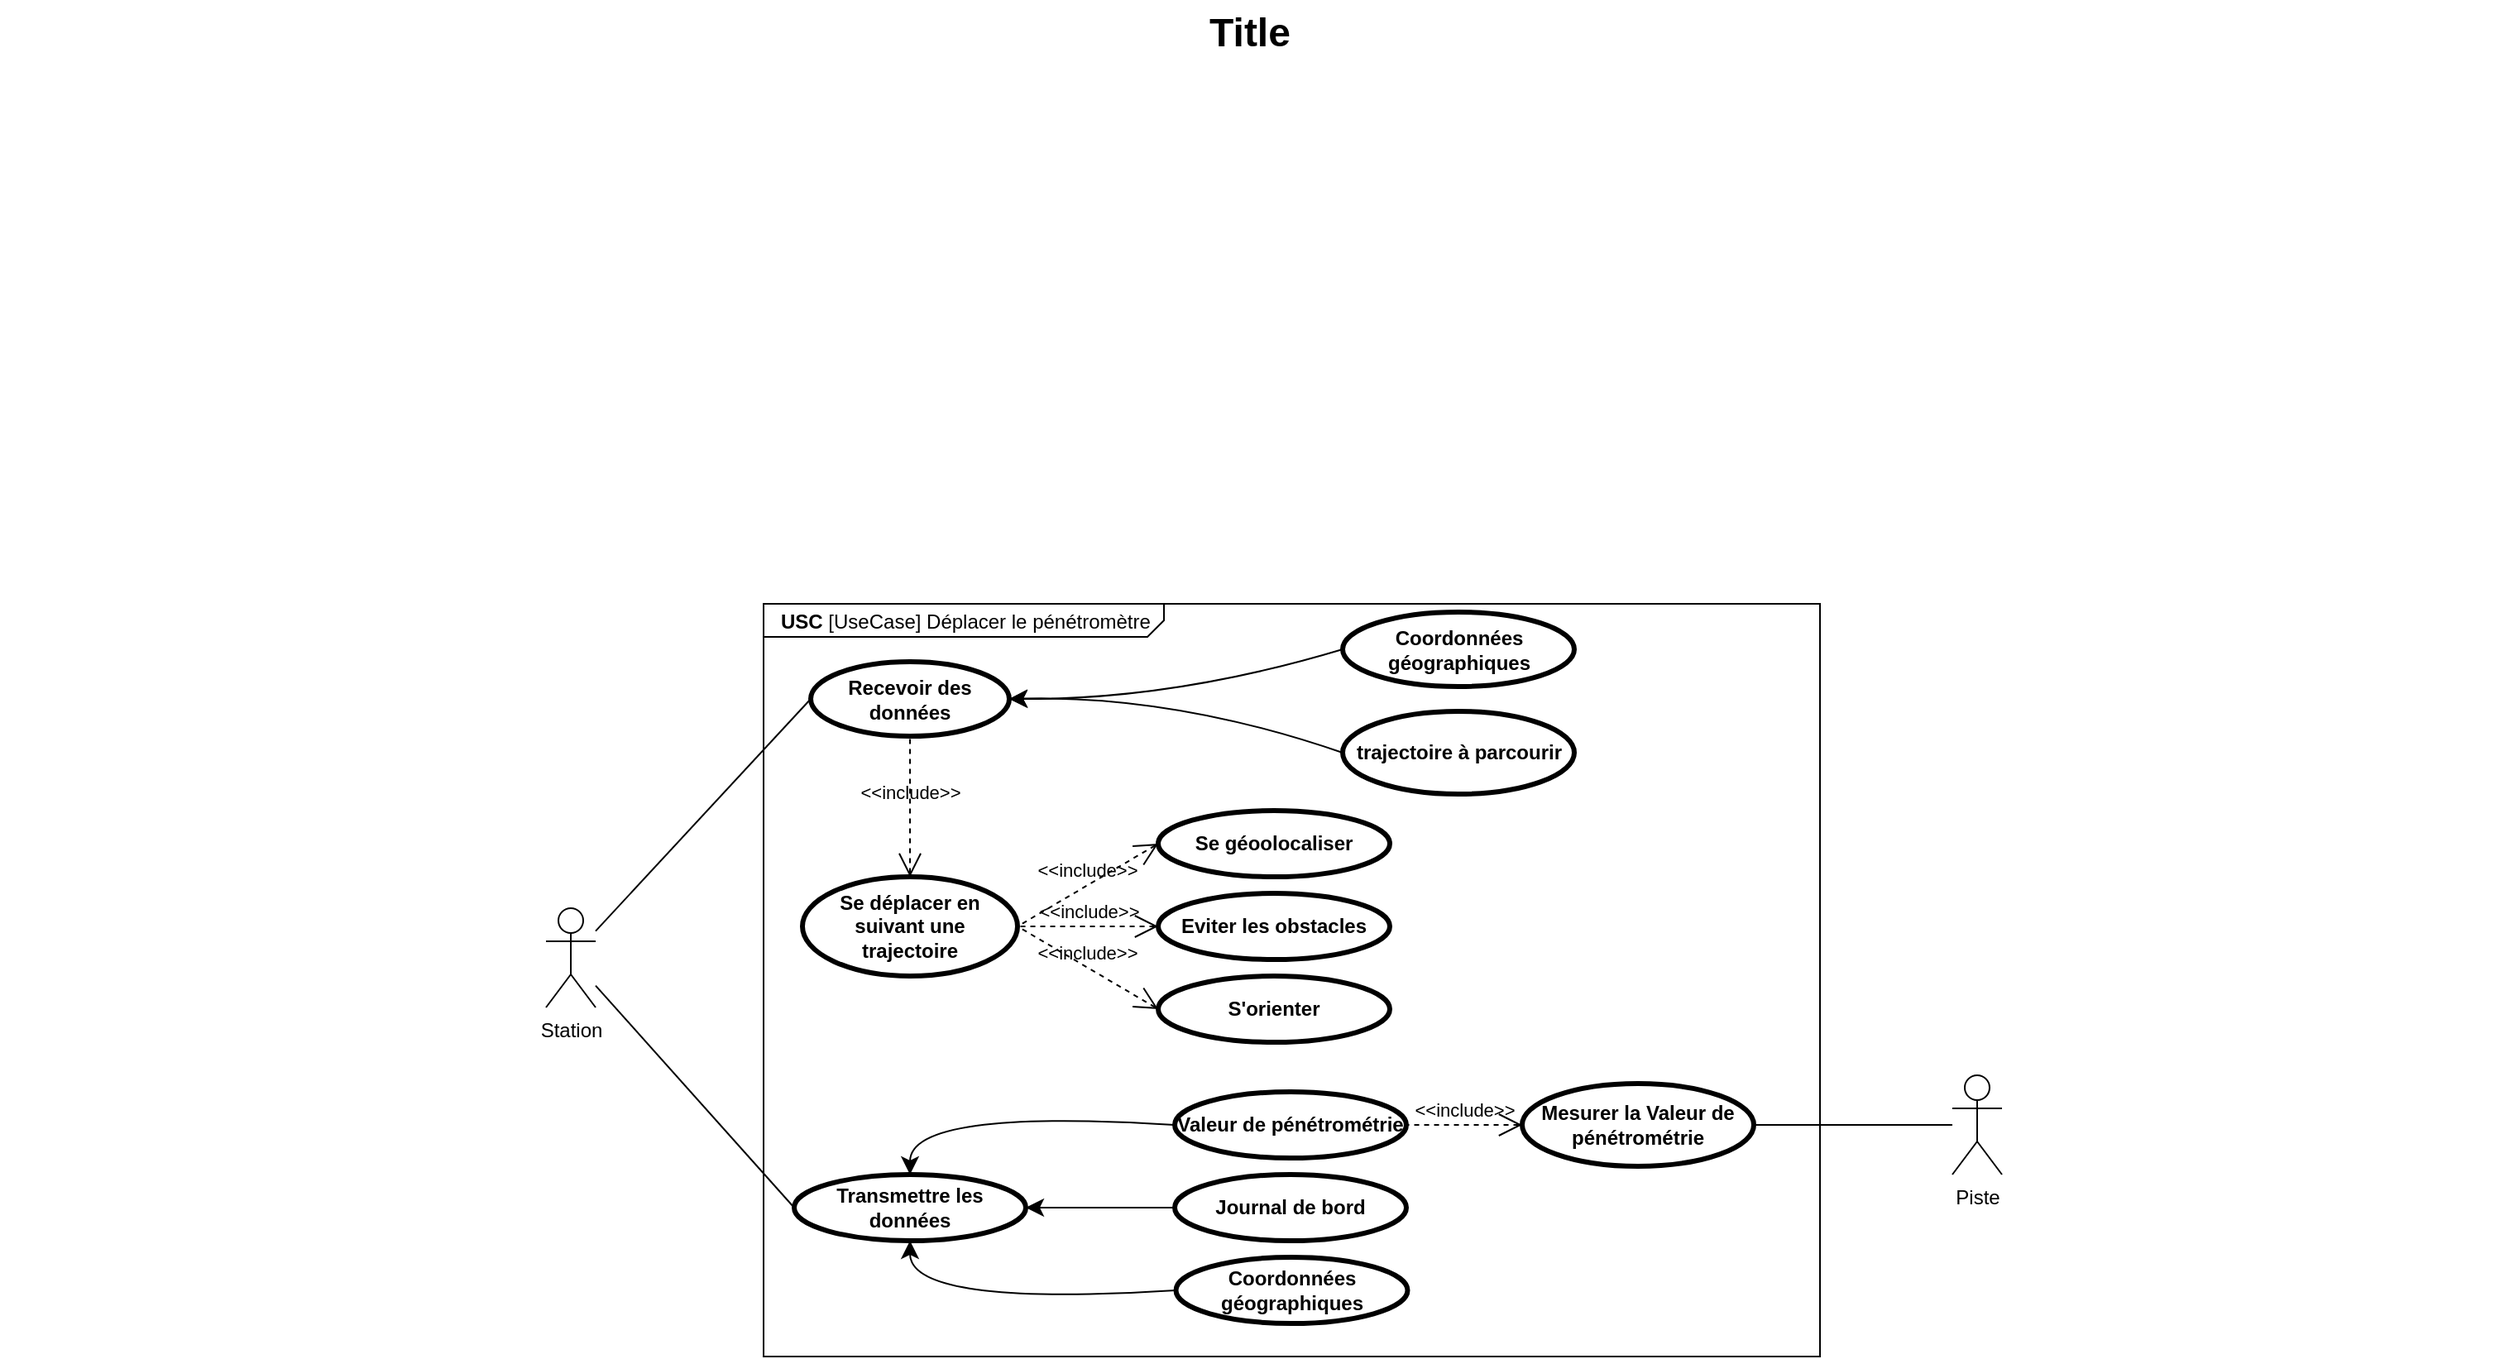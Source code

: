 <mxfile version="26.0.11">
  <diagram name="Page-1" id="929967ad-93f9-6ef4-fab6-5d389245f69c">
    <mxGraphModel dx="926" dy="732" grid="1" gridSize="10" guides="1" tooltips="1" connect="1" arrows="1" fold="1" page="1" pageScale="1.5" pageWidth="1169" pageHeight="826" background="none" math="0" shadow="0">
      <root>
        <mxCell id="0" style=";html=1;" />
        <mxCell id="1" style=";html=1;" parent="0" />
        <mxCell id="1672d66443f91eb5-23" value="Title" style="text;strokeColor=none;fillColor=none;html=1;fontSize=24;fontStyle=1;verticalAlign=middle;align=center;" parent="1" vertex="1">
          <mxGeometry x="120" y="40" width="1510" height="40" as="geometry" />
        </mxCell>
        <mxCell id="m1ICpZcG_eLLLOLmuXQz-1" value="&lt;p style=&quot;margin: 0px ; margin-top: 4px ; margin-left: 10px ; text-align: left&quot;&gt;&lt;b&gt;USC&lt;/b&gt; [UseCase] Déplacer le pénétromètre&lt;/p&gt;" style="html=1;strokeWidth=1;shape=mxgraph.sysml.package;html=1;overflow=fill;whiteSpace=wrap;fillColor=none;gradientColor=none;fontSize=12;align=center;labelX=242.31;" vertex="1" parent="1">
          <mxGeometry x="581.5" y="405" width="638.5" height="455" as="geometry" />
        </mxCell>
        <mxCell id="m1ICpZcG_eLLLOLmuXQz-2" value="Coordonnées géographiques" style="shape=ellipse;html=1;strokeWidth=3;fontStyle=1;whiteSpace=wrap;align=center;perimeter=ellipsePerimeter;" vertex="1" parent="1">
          <mxGeometry x="931.5" y="410" width="140" height="45" as="geometry" />
        </mxCell>
        <mxCell id="m1ICpZcG_eLLLOLmuXQz-3" value="trajectoire à parcourir" style="shape=ellipse;html=1;strokeWidth=3;fontStyle=1;whiteSpace=wrap;align=center;perimeter=ellipsePerimeter;" vertex="1" parent="1">
          <mxGeometry x="931.5" y="470" width="140" height="50" as="geometry" />
        </mxCell>
        <mxCell id="m1ICpZcG_eLLLOLmuXQz-9" value="" style="edgeStyle=none;html=1;endArrow=none;verticalAlign=bottom;rounded=0;entryX=0;entryY=0.5;entryDx=0;entryDy=0;" edge="1" parent="1" source="m1ICpZcG_eLLLOLmuXQz-19" target="m1ICpZcG_eLLLOLmuXQz-17">
          <mxGeometry width="160" relative="1" as="geometry">
            <mxPoint x="1141.5" y="560" as="sourcePoint" />
            <mxPoint x="1138.5" y="535" as="targetPoint" />
          </mxGeometry>
        </mxCell>
        <mxCell id="m1ICpZcG_eLLLOLmuXQz-10" style="edgeStyle=orthogonalEdgeStyle;rounded=0;orthogonalLoop=1;jettySize=auto;html=1;exitX=0.5;exitY=1;exitDx=0;exitDy=0;" edge="1" parent="1">
          <mxGeometry relative="1" as="geometry">
            <mxPoint x="751.5" y="515" as="sourcePoint" />
            <mxPoint x="751.5" y="515" as="targetPoint" />
          </mxGeometry>
        </mxCell>
        <mxCell id="m1ICpZcG_eLLLOLmuXQz-16" value="Se déplacer en suivant une trajectoire" style="shape=ellipse;html=1;strokeWidth=3;fontStyle=1;whiteSpace=wrap;align=center;perimeter=ellipsePerimeter;" vertex="1" parent="1">
          <mxGeometry x="605" y="570" width="130" height="60" as="geometry" />
        </mxCell>
        <mxCell id="m1ICpZcG_eLLLOLmuXQz-17" value="Recevoir des données" style="shape=ellipse;html=1;strokeWidth=3;fontStyle=1;whiteSpace=wrap;align=center;perimeter=ellipsePerimeter;" vertex="1" parent="1">
          <mxGeometry x="610" y="440" width="120" height="45" as="geometry" />
        </mxCell>
        <mxCell id="m1ICpZcG_eLLLOLmuXQz-18" value="Transmettre les données" style="shape=ellipse;html=1;strokeWidth=3;fontStyle=1;whiteSpace=wrap;align=center;perimeter=ellipsePerimeter;" vertex="1" parent="1">
          <mxGeometry x="600" y="750" width="140" height="40" as="geometry" />
        </mxCell>
        <mxCell id="m1ICpZcG_eLLLOLmuXQz-19" value="Station" style="shape=umlActor;html=1;verticalLabelPosition=bottom;verticalAlign=top;align=center;" vertex="1" parent="1">
          <mxGeometry x="450" y="589" width="30" height="60" as="geometry" />
        </mxCell>
        <mxCell id="m1ICpZcG_eLLLOLmuXQz-20" value="" style="edgeStyle=none;html=1;endArrow=none;verticalAlign=bottom;rounded=0;entryX=0;entryY=0.5;entryDx=0;entryDy=0;" edge="1" parent="1" source="m1ICpZcG_eLLLOLmuXQz-19" target="m1ICpZcG_eLLLOLmuXQz-18">
          <mxGeometry width="160" relative="1" as="geometry">
            <mxPoint x="976.5" y="1015" as="sourcePoint" />
            <mxPoint x="1136.5" y="1015" as="targetPoint" />
          </mxGeometry>
        </mxCell>
        <mxCell id="m1ICpZcG_eLLLOLmuXQz-22" value="&amp;lt;&amp;lt;include&amp;gt;&amp;gt;" style="edgeStyle=none;html=1;startArrow=open;endArrow=none;startSize=12;verticalAlign=bottom;dashed=1;labelBackgroundColor=none;rounded=0;exitX=0.5;exitY=0;exitDx=0;exitDy=0;entryX=0.5;entryY=1;entryDx=0;entryDy=0;" edge="1" parent="1" source="m1ICpZcG_eLLLOLmuXQz-16" target="m1ICpZcG_eLLLOLmuXQz-17">
          <mxGeometry width="160" relative="1" as="geometry">
            <mxPoint x="881.5" y="755" as="sourcePoint" />
            <mxPoint x="1041.5" y="755" as="targetPoint" />
          </mxGeometry>
        </mxCell>
        <mxCell id="m1ICpZcG_eLLLOLmuXQz-28" value="" style="edgeStyle=none;curved=1;rounded=0;orthogonalLoop=1;jettySize=auto;html=1;fontSize=12;startSize=8;endSize=8;exitX=0;exitY=0.5;exitDx=0;exitDy=0;entryX=1;entryY=0.5;entryDx=0;entryDy=0;" edge="1" parent="1" source="m1ICpZcG_eLLLOLmuXQz-2" target="m1ICpZcG_eLLLOLmuXQz-17">
          <mxGeometry relative="1" as="geometry">
            <mxPoint x="444" y="611" as="sourcePoint" />
            <mxPoint x="444" y="506" as="targetPoint" />
            <Array as="points">
              <mxPoint x="830" y="463" />
            </Array>
          </mxGeometry>
        </mxCell>
        <mxCell id="m1ICpZcG_eLLLOLmuXQz-29" value="" style="edgeStyle=none;curved=1;rounded=0;orthogonalLoop=1;jettySize=auto;html=1;fontSize=12;startSize=8;endSize=8;exitX=0;exitY=0.5;exitDx=0;exitDy=0;entryX=1;entryY=0.5;entryDx=0;entryDy=0;" edge="1" parent="1" source="m1ICpZcG_eLLLOLmuXQz-3" target="m1ICpZcG_eLLLOLmuXQz-17">
          <mxGeometry relative="1" as="geometry">
            <mxPoint x="942" y="443" as="sourcePoint" />
            <mxPoint x="740" y="473" as="targetPoint" />
            <Array as="points">
              <mxPoint x="830" y="460" />
            </Array>
          </mxGeometry>
        </mxCell>
        <mxCell id="m1ICpZcG_eLLLOLmuXQz-30" value="Se géoolocaliser" style="shape=ellipse;html=1;strokeWidth=3;fontStyle=1;whiteSpace=wrap;align=center;perimeter=ellipsePerimeter;" vertex="1" parent="1">
          <mxGeometry x="820" y="530" width="140" height="40" as="geometry" />
        </mxCell>
        <mxCell id="m1ICpZcG_eLLLOLmuXQz-31" value="Eviter les obstacles" style="shape=ellipse;html=1;strokeWidth=3;fontStyle=1;whiteSpace=wrap;align=center;perimeter=ellipsePerimeter;" vertex="1" parent="1">
          <mxGeometry x="820" y="580" width="140" height="40" as="geometry" />
        </mxCell>
        <mxCell id="m1ICpZcG_eLLLOLmuXQz-32" value="S&#39;orienter" style="shape=ellipse;html=1;strokeWidth=3;fontStyle=1;whiteSpace=wrap;align=center;perimeter=ellipsePerimeter;" vertex="1" parent="1">
          <mxGeometry x="820" y="630" width="140" height="40" as="geometry" />
        </mxCell>
        <mxCell id="m1ICpZcG_eLLLOLmuXQz-33" value="Valeur de pénétrométrie" style="shape=ellipse;html=1;strokeWidth=3;fontStyle=1;whiteSpace=wrap;align=center;perimeter=ellipsePerimeter;" vertex="1" parent="1">
          <mxGeometry x="830" y="700" width="140" height="40" as="geometry" />
        </mxCell>
        <mxCell id="m1ICpZcG_eLLLOLmuXQz-34" value="Journal de bord" style="shape=ellipse;html=1;strokeWidth=3;fontStyle=1;whiteSpace=wrap;align=center;perimeter=ellipsePerimeter;" vertex="1" parent="1">
          <mxGeometry x="830" y="750" width="140" height="40" as="geometry" />
        </mxCell>
        <mxCell id="m1ICpZcG_eLLLOLmuXQz-35" value="Coordonnées géographiques" style="shape=ellipse;html=1;strokeWidth=3;fontStyle=1;whiteSpace=wrap;align=center;perimeter=ellipsePerimeter;" vertex="1" parent="1">
          <mxGeometry x="830.75" y="800" width="140" height="40" as="geometry" />
        </mxCell>
        <mxCell id="m1ICpZcG_eLLLOLmuXQz-36" value="Mesurer la Valeur de pénétrométrie" style="shape=ellipse;html=1;strokeWidth=3;fontStyle=1;whiteSpace=wrap;align=center;perimeter=ellipsePerimeter;" vertex="1" parent="1">
          <mxGeometry x="1040" y="695" width="140" height="50" as="geometry" />
        </mxCell>
        <mxCell id="m1ICpZcG_eLLLOLmuXQz-37" value="" style="edgeStyle=none;curved=1;rounded=0;orthogonalLoop=1;jettySize=auto;html=1;fontSize=12;startSize=8;endSize=8;exitX=0;exitY=0.5;exitDx=0;exitDy=0;entryX=0.5;entryY=0;entryDx=0;entryDy=0;" edge="1" parent="1" source="m1ICpZcG_eLLLOLmuXQz-33" target="m1ICpZcG_eLLLOLmuXQz-18">
          <mxGeometry relative="1" as="geometry">
            <mxPoint x="942" y="505" as="sourcePoint" />
            <mxPoint x="740" y="473" as="targetPoint" />
            <Array as="points">
              <mxPoint x="670" y="710" />
            </Array>
          </mxGeometry>
        </mxCell>
        <mxCell id="m1ICpZcG_eLLLOLmuXQz-38" value="" style="edgeStyle=none;curved=1;rounded=0;orthogonalLoop=1;jettySize=auto;html=1;fontSize=12;startSize=8;endSize=8;exitX=0;exitY=0.5;exitDx=0;exitDy=0;entryX=1;entryY=0.5;entryDx=0;entryDy=0;" edge="1" parent="1" source="m1ICpZcG_eLLLOLmuXQz-34" target="m1ICpZcG_eLLLOLmuXQz-18">
          <mxGeometry relative="1" as="geometry">
            <mxPoint x="952" y="515" as="sourcePoint" />
            <mxPoint x="750" y="483" as="targetPoint" />
          </mxGeometry>
        </mxCell>
        <mxCell id="m1ICpZcG_eLLLOLmuXQz-39" value="" style="edgeStyle=none;curved=1;rounded=0;orthogonalLoop=1;jettySize=auto;html=1;fontSize=12;startSize=8;endSize=8;entryX=0.5;entryY=1;entryDx=0;entryDy=0;exitX=0;exitY=0.5;exitDx=0;exitDy=0;" edge="1" parent="1" source="m1ICpZcG_eLLLOLmuXQz-35" target="m1ICpZcG_eLLLOLmuXQz-18">
          <mxGeometry relative="1" as="geometry">
            <mxPoint x="962" y="525" as="sourcePoint" />
            <mxPoint x="760" y="493" as="targetPoint" />
            <Array as="points">
              <mxPoint x="670" y="830" />
            </Array>
          </mxGeometry>
        </mxCell>
        <mxCell id="m1ICpZcG_eLLLOLmuXQz-41" value="&amp;lt;&amp;lt;include&amp;gt;&amp;gt;" style="edgeStyle=none;html=1;startArrow=open;endArrow=none;startSize=12;verticalAlign=bottom;dashed=1;labelBackgroundColor=none;rounded=0;exitX=0;exitY=0.5;exitDx=0;exitDy=0;entryX=1;entryY=0.5;entryDx=0;entryDy=0;" edge="1" parent="1" source="m1ICpZcG_eLLLOLmuXQz-30" target="m1ICpZcG_eLLLOLmuXQz-16">
          <mxGeometry width="160" relative="1" as="geometry">
            <mxPoint x="680" y="580" as="sourcePoint" />
            <mxPoint x="680" y="495" as="targetPoint" />
          </mxGeometry>
        </mxCell>
        <mxCell id="m1ICpZcG_eLLLOLmuXQz-42" value="&amp;lt;&amp;lt;include&amp;gt;&amp;gt;" style="edgeStyle=none;html=1;startArrow=open;endArrow=none;startSize=12;verticalAlign=bottom;dashed=1;labelBackgroundColor=none;rounded=0;exitX=0;exitY=0.5;exitDx=0;exitDy=0;entryX=1;entryY=0.5;entryDx=0;entryDy=0;" edge="1" parent="1" source="m1ICpZcG_eLLLOLmuXQz-31" target="m1ICpZcG_eLLLOLmuXQz-16">
          <mxGeometry width="160" relative="1" as="geometry">
            <mxPoint x="830" y="560" as="sourcePoint" />
            <mxPoint x="745" y="610" as="targetPoint" />
          </mxGeometry>
        </mxCell>
        <mxCell id="m1ICpZcG_eLLLOLmuXQz-43" value="&amp;lt;&amp;lt;include&amp;gt;&amp;gt;" style="edgeStyle=none;html=1;startArrow=open;endArrow=none;startSize=12;verticalAlign=bottom;dashed=1;labelBackgroundColor=none;rounded=0;exitX=0;exitY=0.5;exitDx=0;exitDy=0;entryX=1;entryY=0.5;entryDx=0;entryDy=0;" edge="1" parent="1" source="m1ICpZcG_eLLLOLmuXQz-32" target="m1ICpZcG_eLLLOLmuXQz-16">
          <mxGeometry width="160" relative="1" as="geometry">
            <mxPoint x="840" y="570" as="sourcePoint" />
            <mxPoint x="755" y="620" as="targetPoint" />
          </mxGeometry>
        </mxCell>
        <mxCell id="m1ICpZcG_eLLLOLmuXQz-44" value="&amp;lt;&amp;lt;include&amp;gt;&amp;gt;" style="edgeStyle=none;html=1;startArrow=open;endArrow=none;startSize=12;verticalAlign=bottom;dashed=1;labelBackgroundColor=none;rounded=0;exitX=0;exitY=0.5;exitDx=0;exitDy=0;entryX=1;entryY=0.5;entryDx=0;entryDy=0;" edge="1" parent="1" source="m1ICpZcG_eLLLOLmuXQz-36" target="m1ICpZcG_eLLLOLmuXQz-33">
          <mxGeometry width="160" relative="1" as="geometry">
            <mxPoint x="850" y="580" as="sourcePoint" />
            <mxPoint x="765" y="630" as="targetPoint" />
          </mxGeometry>
        </mxCell>
        <mxCell id="m1ICpZcG_eLLLOLmuXQz-45" value="Piste" style="shape=umlActor;html=1;verticalLabelPosition=bottom;verticalAlign=top;align=center;" vertex="1" parent="1">
          <mxGeometry x="1300" y="690" width="30" height="60" as="geometry" />
        </mxCell>
        <mxCell id="m1ICpZcG_eLLLOLmuXQz-46" value="" style="edgeStyle=none;html=1;endArrow=none;verticalAlign=bottom;rounded=0;exitX=1;exitY=0.5;exitDx=0;exitDy=0;" edge="1" parent="1" source="m1ICpZcG_eLLLOLmuXQz-36" target="m1ICpZcG_eLLLOLmuXQz-45">
          <mxGeometry width="160" relative="1" as="geometry">
            <mxPoint x="490" y="646" as="sourcePoint" />
            <mxPoint x="610" y="780" as="targetPoint" />
          </mxGeometry>
        </mxCell>
      </root>
    </mxGraphModel>
  </diagram>
</mxfile>
